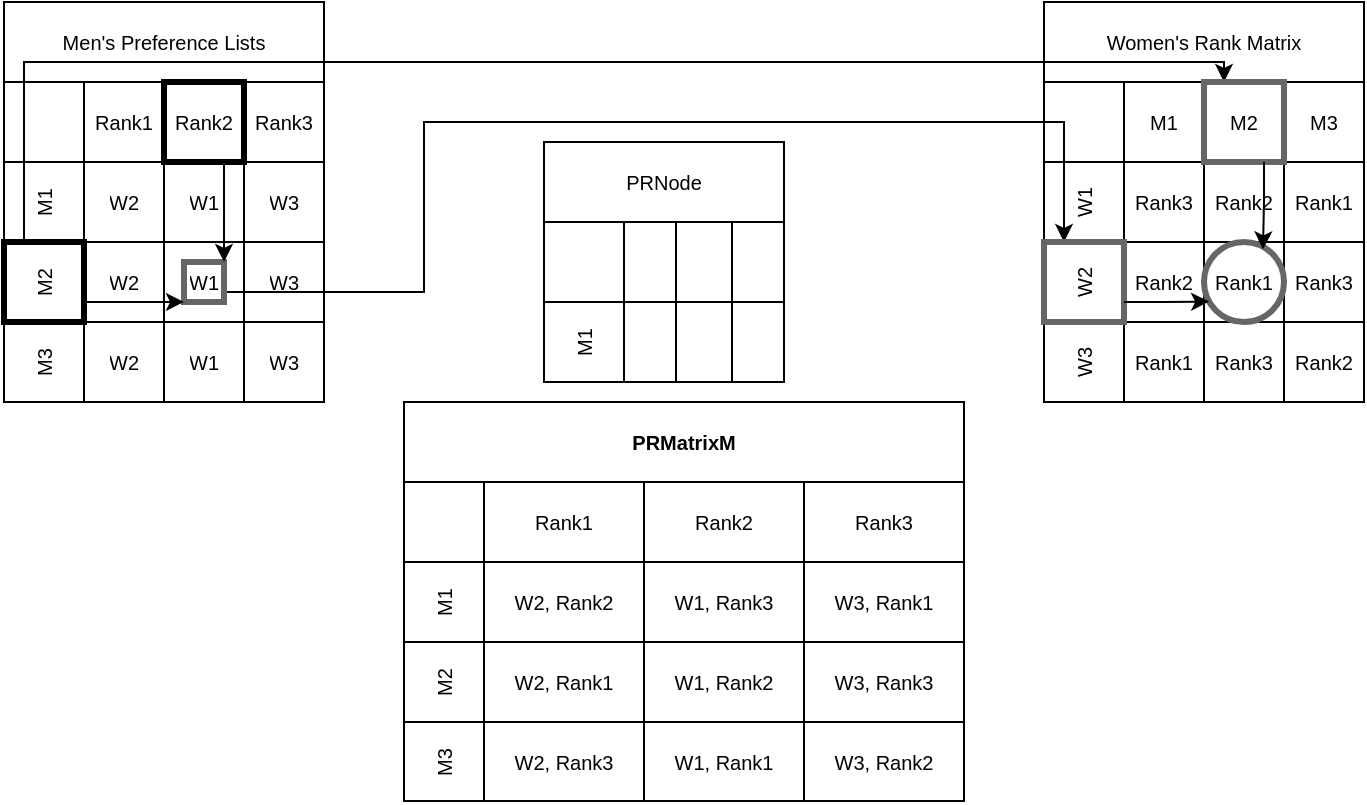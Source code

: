 <mxfile version="24.6.4" type="github">
  <diagram name="Page-1" id="vMLTytokWvOrCjo9vSvv">
    <mxGraphModel dx="1195" dy="451" grid="1" gridSize="10" guides="1" tooltips="1" connect="1" arrows="1" fold="1" page="1" pageScale="1" pageWidth="2339" pageHeight="3300" math="0" shadow="0">
      <root>
        <mxCell id="0" />
        <mxCell id="1" parent="0" />
        <mxCell id="kaPdP8XmIXaBj53WBzwW-1" value="Men&#39;s Preference Lists" style="shape=table;startSize=40;container=1;collapsible=0;childLayout=tableLayout;resizeLast=0;resizeLastRow=0;fontStyle=0;fontSize=10;" parent="1" vertex="1">
          <mxGeometry x="40" y="40" width="160" height="200" as="geometry" />
        </mxCell>
        <mxCell id="kaPdP8XmIXaBj53WBzwW-2" value="" style="shape=tableRow;horizontal=0;startSize=40;swimlaneHead=0;swimlaneBody=0;strokeColor=inherit;top=0;left=0;bottom=0;right=0;collapsible=0;dropTarget=0;fillColor=none;points=[[0,0.5],[1,0.5]];portConstraint=eastwest;fontSize=10;" parent="kaPdP8XmIXaBj53WBzwW-1" vertex="1">
          <mxGeometry y="40" width="160" height="40" as="geometry" />
        </mxCell>
        <mxCell id="kaPdP8XmIXaBj53WBzwW-3" value="&lt;font style=&quot;font-size: 10px;&quot;&gt;Rank1&lt;/font&gt;" style="shape=partialRectangle;html=1;whiteSpace=wrap;connectable=0;strokeColor=inherit;overflow=hidden;fillColor=none;top=0;left=0;bottom=0;right=0;pointerEvents=1;fontSize=10;strokeWidth=1;" parent="kaPdP8XmIXaBj53WBzwW-2" vertex="1">
          <mxGeometry x="40" width="40" height="40" as="geometry">
            <mxRectangle width="40" height="40" as="alternateBounds" />
          </mxGeometry>
        </mxCell>
        <mxCell id="kaPdP8XmIXaBj53WBzwW-4" value="Rank2" style="shape=partialRectangle;html=1;whiteSpace=wrap;connectable=0;strokeColor=inherit;overflow=hidden;fillColor=none;top=0;left=0;bottom=0;right=0;pointerEvents=1;fontSize=10;" parent="kaPdP8XmIXaBj53WBzwW-2" vertex="1">
          <mxGeometry x="80" width="40" height="40" as="geometry">
            <mxRectangle width="40" height="40" as="alternateBounds" />
          </mxGeometry>
        </mxCell>
        <mxCell id="kaPdP8XmIXaBj53WBzwW-5" value="Rank3" style="shape=partialRectangle;html=1;whiteSpace=wrap;connectable=0;strokeColor=inherit;overflow=hidden;fillColor=none;top=0;left=0;bottom=0;right=0;pointerEvents=1;strokeWidth=1;resizeWidth=1;resizeHeight=1;fontSize=10;" parent="kaPdP8XmIXaBj53WBzwW-2" vertex="1">
          <mxGeometry x="120" width="40" height="40" as="geometry">
            <mxRectangle width="40" height="40" as="alternateBounds" />
          </mxGeometry>
        </mxCell>
        <mxCell id="kaPdP8XmIXaBj53WBzwW-6" value="M1" style="shape=tableRow;horizontal=0;startSize=40;swimlaneHead=0;swimlaneBody=0;strokeColor=inherit;top=0;left=0;bottom=0;right=0;collapsible=0;dropTarget=0;fillColor=none;points=[[0,0.5],[1,0.5]];portConstraint=eastwest;fontSize=10;" parent="kaPdP8XmIXaBj53WBzwW-1" vertex="1">
          <mxGeometry y="80" width="160" height="40" as="geometry" />
        </mxCell>
        <mxCell id="kaPdP8XmIXaBj53WBzwW-7" value="W2" style="shape=partialRectangle;html=1;whiteSpace=wrap;connectable=0;overflow=hidden;top=0;left=0;bottom=0;right=0;pointerEvents=1;strokeColor=default;fillColor=none;fontSize=10;" parent="kaPdP8XmIXaBj53WBzwW-6" vertex="1">
          <mxGeometry x="40" width="40" height="40" as="geometry">
            <mxRectangle width="40" height="40" as="alternateBounds" />
          </mxGeometry>
        </mxCell>
        <mxCell id="kaPdP8XmIXaBj53WBzwW-8" value="W1" style="shape=partialRectangle;html=1;whiteSpace=wrap;connectable=0;overflow=hidden;top=0;left=0;bottom=0;right=0;pointerEvents=1;fillColor=none;labelBackgroundColor=none;labelBorderColor=none;strokeColor=default;shadow=0;resizable=1;resizeWidth=0;metaEdit=0;backgroundOutline=0;fontSize=10;" parent="kaPdP8XmIXaBj53WBzwW-6" vertex="1">
          <mxGeometry x="80" width="40" height="40" as="geometry">
            <mxRectangle width="40" height="40" as="alternateBounds" />
          </mxGeometry>
        </mxCell>
        <mxCell id="kaPdP8XmIXaBj53WBzwW-9" value="W3" style="shape=partialRectangle;html=1;whiteSpace=wrap;connectable=0;overflow=hidden;top=0;left=0;bottom=0;right=0;pointerEvents=1;fillColor=none;fontSize=10;" parent="kaPdP8XmIXaBj53WBzwW-6" vertex="1">
          <mxGeometry x="120" width="40" height="40" as="geometry">
            <mxRectangle width="40" height="40" as="alternateBounds" />
          </mxGeometry>
        </mxCell>
        <mxCell id="kaPdP8XmIXaBj53WBzwW-10" value="M2" style="shape=tableRow;horizontal=0;startSize=40;swimlaneHead=0;swimlaneBody=0;strokeColor=inherit;top=0;left=0;bottom=0;right=0;collapsible=0;dropTarget=0;fillColor=none;points=[[0,0.5],[1,0.5]];portConstraint=eastwest;fontSize=10;" parent="kaPdP8XmIXaBj53WBzwW-1" vertex="1">
          <mxGeometry y="120" width="160" height="40" as="geometry" />
        </mxCell>
        <mxCell id="kaPdP8XmIXaBj53WBzwW-11" value="W2" style="shape=partialRectangle;html=1;whiteSpace=wrap;connectable=0;overflow=hidden;top=0;left=0;bottom=0;right=0;pointerEvents=1;strokeOpacity=100;fillColor=none;fontSize=10;" parent="kaPdP8XmIXaBj53WBzwW-10" vertex="1">
          <mxGeometry x="40" width="40" height="40" as="geometry">
            <mxRectangle width="40" height="40" as="alternateBounds" />
          </mxGeometry>
        </mxCell>
        <mxCell id="kaPdP8XmIXaBj53WBzwW-12" value="W1" style="shape=partialRectangle;html=1;whiteSpace=wrap;connectable=0;strokeColor=inherit;overflow=hidden;fillColor=none;top=0;left=0;bottom=0;right=0;pointerEvents=1;fontSize=10;" parent="kaPdP8XmIXaBj53WBzwW-10" vertex="1">
          <mxGeometry x="80" width="40" height="40" as="geometry">
            <mxRectangle width="40" height="40" as="alternateBounds" />
          </mxGeometry>
        </mxCell>
        <mxCell id="kaPdP8XmIXaBj53WBzwW-13" value="W3" style="shape=partialRectangle;html=1;whiteSpace=wrap;connectable=0;strokeColor=inherit;overflow=hidden;fillColor=none;top=0;left=0;bottom=0;right=0;pointerEvents=1;fontSize=10;" parent="kaPdP8XmIXaBj53WBzwW-10" vertex="1">
          <mxGeometry x="120" width="40" height="40" as="geometry">
            <mxRectangle width="40" height="40" as="alternateBounds" />
          </mxGeometry>
        </mxCell>
        <mxCell id="kaPdP8XmIXaBj53WBzwW-14" value="M3" style="shape=tableRow;horizontal=0;startSize=40;swimlaneHead=0;swimlaneBody=0;strokeColor=inherit;top=0;left=0;bottom=0;right=0;collapsible=0;dropTarget=0;fillColor=none;points=[[0,0.5],[1,0.5]];portConstraint=eastwest;fontSize=10;" parent="kaPdP8XmIXaBj53WBzwW-1" vertex="1">
          <mxGeometry y="160" width="160" height="40" as="geometry" />
        </mxCell>
        <mxCell id="kaPdP8XmIXaBj53WBzwW-15" value="W2" style="shape=partialRectangle;html=1;whiteSpace=wrap;connectable=0;overflow=hidden;top=0;left=0;bottom=0;right=0;pointerEvents=1;fillColor=none;fontSize=10;" parent="kaPdP8XmIXaBj53WBzwW-14" vertex="1">
          <mxGeometry x="40" width="40" height="40" as="geometry">
            <mxRectangle width="40" height="40" as="alternateBounds" />
          </mxGeometry>
        </mxCell>
        <mxCell id="kaPdP8XmIXaBj53WBzwW-16" value="W1" style="shape=partialRectangle;html=1;whiteSpace=wrap;connectable=0;overflow=hidden;top=0;left=0;bottom=0;right=0;pointerEvents=1;fillColor=none;fontSize=10;" parent="kaPdP8XmIXaBj53WBzwW-14" vertex="1">
          <mxGeometry x="80" width="40" height="40" as="geometry">
            <mxRectangle width="40" height="40" as="alternateBounds" />
          </mxGeometry>
        </mxCell>
        <mxCell id="kaPdP8XmIXaBj53WBzwW-17" value="W3" style="shape=partialRectangle;html=1;whiteSpace=wrap;connectable=0;strokeColor=inherit;overflow=hidden;fillColor=none;top=0;left=0;bottom=0;right=0;pointerEvents=1;fontSize=10;" parent="kaPdP8XmIXaBj53WBzwW-14" vertex="1">
          <mxGeometry x="120" width="40" height="40" as="geometry">
            <mxRectangle width="40" height="40" as="alternateBounds" />
          </mxGeometry>
        </mxCell>
        <mxCell id="kaPdP8XmIXaBj53WBzwW-24" value="Women&#39;s Rank Matrix" style="shape=table;startSize=40;container=1;collapsible=0;childLayout=tableLayout;resizeLast=0;resizeLastRow=0;fontStyle=0;fontSize=10;" parent="1" vertex="1">
          <mxGeometry x="560" y="40" width="160" height="200" as="geometry" />
        </mxCell>
        <mxCell id="kaPdP8XmIXaBj53WBzwW-25" value="" style="shape=tableRow;horizontal=0;startSize=40;swimlaneHead=0;swimlaneBody=0;strokeColor=inherit;top=0;left=0;bottom=0;right=0;collapsible=0;dropTarget=0;fillColor=none;points=[[0,0.5],[1,0.5]];portConstraint=eastwest;fontSize=10;" parent="kaPdP8XmIXaBj53WBzwW-24" vertex="1">
          <mxGeometry y="40" width="160" height="40" as="geometry" />
        </mxCell>
        <mxCell id="kaPdP8XmIXaBj53WBzwW-26" value="M1" style="shape=partialRectangle;html=1;whiteSpace=wrap;connectable=0;strokeColor=inherit;overflow=hidden;fillColor=none;top=0;left=0;bottom=0;right=0;pointerEvents=1;fontSize=10;" parent="kaPdP8XmIXaBj53WBzwW-25" vertex="1">
          <mxGeometry x="40" width="40" height="40" as="geometry">
            <mxRectangle width="40" height="40" as="alternateBounds" />
          </mxGeometry>
        </mxCell>
        <mxCell id="kaPdP8XmIXaBj53WBzwW-27" value="M2" style="shape=partialRectangle;html=1;whiteSpace=wrap;connectable=0;strokeColor=inherit;overflow=hidden;fillColor=none;top=0;left=0;bottom=0;right=0;pointerEvents=1;fontSize=10;" parent="kaPdP8XmIXaBj53WBzwW-25" vertex="1">
          <mxGeometry x="80" width="40" height="40" as="geometry">
            <mxRectangle width="40" height="40" as="alternateBounds" />
          </mxGeometry>
        </mxCell>
        <mxCell id="kaPdP8XmIXaBj53WBzwW-28" value="M3" style="shape=partialRectangle;html=1;whiteSpace=wrap;connectable=0;strokeColor=inherit;overflow=hidden;fillColor=none;top=0;left=0;bottom=0;right=0;pointerEvents=1;strokeWidth=1;resizeWidth=1;resizeHeight=1;fontSize=10;" parent="kaPdP8XmIXaBj53WBzwW-25" vertex="1">
          <mxGeometry x="120" width="40" height="40" as="geometry">
            <mxRectangle width="40" height="40" as="alternateBounds" />
          </mxGeometry>
        </mxCell>
        <mxCell id="kaPdP8XmIXaBj53WBzwW-29" value="W1" style="shape=tableRow;horizontal=0;startSize=40;swimlaneHead=0;swimlaneBody=0;strokeColor=inherit;top=0;left=0;bottom=0;right=0;collapsible=0;dropTarget=0;fillColor=none;points=[[0,0.5],[1,0.5]];portConstraint=eastwest;fontSize=10;" parent="kaPdP8XmIXaBj53WBzwW-24" vertex="1">
          <mxGeometry y="80" width="160" height="40" as="geometry" />
        </mxCell>
        <mxCell id="kaPdP8XmIXaBj53WBzwW-30" value="Rank3" style="shape=partialRectangle;html=1;whiteSpace=wrap;connectable=0;strokeColor=inherit;overflow=hidden;fillColor=none;top=0;left=0;bottom=0;right=0;pointerEvents=1;fontSize=10;" parent="kaPdP8XmIXaBj53WBzwW-29" vertex="1">
          <mxGeometry x="40" width="40" height="40" as="geometry">
            <mxRectangle width="40" height="40" as="alternateBounds" />
          </mxGeometry>
        </mxCell>
        <mxCell id="kaPdP8XmIXaBj53WBzwW-31" value="Rank2" style="shape=partialRectangle;html=1;whiteSpace=wrap;connectable=0;strokeColor=inherit;overflow=hidden;fillColor=none;top=0;left=0;bottom=0;right=0;pointerEvents=1;fontSize=10;" parent="kaPdP8XmIXaBj53WBzwW-29" vertex="1">
          <mxGeometry x="80" width="40" height="40" as="geometry">
            <mxRectangle width="40" height="40" as="alternateBounds" />
          </mxGeometry>
        </mxCell>
        <mxCell id="kaPdP8XmIXaBj53WBzwW-32" value="Rank1" style="shape=partialRectangle;html=1;whiteSpace=wrap;connectable=0;strokeColor=inherit;overflow=hidden;fillColor=none;top=0;left=0;bottom=0;right=0;pointerEvents=1;fontSize=10;" parent="kaPdP8XmIXaBj53WBzwW-29" vertex="1">
          <mxGeometry x="120" width="40" height="40" as="geometry">
            <mxRectangle width="40" height="40" as="alternateBounds" />
          </mxGeometry>
        </mxCell>
        <mxCell id="kaPdP8XmIXaBj53WBzwW-33" value="W2" style="shape=tableRow;horizontal=0;startSize=40;swimlaneHead=0;swimlaneBody=0;strokeColor=inherit;top=0;left=0;bottom=0;right=0;collapsible=0;dropTarget=0;fillColor=none;points=[[0,0.5],[1,0.5]];portConstraint=eastwest;fontSize=10;" parent="kaPdP8XmIXaBj53WBzwW-24" vertex="1">
          <mxGeometry y="120" width="160" height="40" as="geometry" />
        </mxCell>
        <mxCell id="kaPdP8XmIXaBj53WBzwW-34" value="Rank2" style="shape=partialRectangle;html=1;whiteSpace=wrap;connectable=0;strokeColor=inherit;overflow=hidden;fillColor=none;top=0;left=0;bottom=0;right=0;pointerEvents=1;fontSize=10;" parent="kaPdP8XmIXaBj53WBzwW-33" vertex="1">
          <mxGeometry x="40" width="40" height="40" as="geometry">
            <mxRectangle width="40" height="40" as="alternateBounds" />
          </mxGeometry>
        </mxCell>
        <mxCell id="kaPdP8XmIXaBj53WBzwW-35" value="Rank1" style="shape=partialRectangle;html=1;whiteSpace=wrap;connectable=0;strokeColor=inherit;overflow=hidden;fillColor=none;top=0;left=0;bottom=0;right=0;pointerEvents=1;fontSize=10;" parent="kaPdP8XmIXaBj53WBzwW-33" vertex="1">
          <mxGeometry x="80" width="40" height="40" as="geometry">
            <mxRectangle width="40" height="40" as="alternateBounds" />
          </mxGeometry>
        </mxCell>
        <mxCell id="kaPdP8XmIXaBj53WBzwW-36" value="Rank3" style="shape=partialRectangle;html=1;whiteSpace=wrap;connectable=0;strokeColor=inherit;overflow=hidden;fillColor=none;top=0;left=0;bottom=0;right=0;pointerEvents=1;fontSize=10;" parent="kaPdP8XmIXaBj53WBzwW-33" vertex="1">
          <mxGeometry x="120" width="40" height="40" as="geometry">
            <mxRectangle width="40" height="40" as="alternateBounds" />
          </mxGeometry>
        </mxCell>
        <mxCell id="kaPdP8XmIXaBj53WBzwW-37" value="W3" style="shape=tableRow;horizontal=0;startSize=40;swimlaneHead=0;swimlaneBody=0;strokeColor=inherit;top=0;left=0;bottom=0;right=0;collapsible=0;dropTarget=0;fillColor=none;points=[[0,0.5],[1,0.5]];portConstraint=eastwest;fontSize=10;" parent="kaPdP8XmIXaBj53WBzwW-24" vertex="1">
          <mxGeometry y="160" width="160" height="40" as="geometry" />
        </mxCell>
        <mxCell id="kaPdP8XmIXaBj53WBzwW-38" value="Rank1" style="shape=partialRectangle;html=1;whiteSpace=wrap;connectable=0;strokeColor=inherit;overflow=hidden;fillColor=none;top=0;left=0;bottom=0;right=0;pointerEvents=1;fontSize=10;" parent="kaPdP8XmIXaBj53WBzwW-37" vertex="1">
          <mxGeometry x="40" width="40" height="40" as="geometry">
            <mxRectangle width="40" height="40" as="alternateBounds" />
          </mxGeometry>
        </mxCell>
        <mxCell id="kaPdP8XmIXaBj53WBzwW-39" value="Rank3" style="shape=partialRectangle;html=1;whiteSpace=wrap;connectable=0;strokeColor=inherit;overflow=hidden;fillColor=none;top=0;left=0;bottom=0;right=0;pointerEvents=1;fontSize=10;" parent="kaPdP8XmIXaBj53WBzwW-37" vertex="1">
          <mxGeometry x="80" width="40" height="40" as="geometry">
            <mxRectangle width="40" height="40" as="alternateBounds" />
          </mxGeometry>
        </mxCell>
        <mxCell id="kaPdP8XmIXaBj53WBzwW-40" value="Rank2" style="shape=partialRectangle;html=1;whiteSpace=wrap;connectable=0;strokeColor=inherit;overflow=hidden;fillColor=none;top=0;left=0;bottom=0;right=0;pointerEvents=1;fontSize=10;" parent="kaPdP8XmIXaBj53WBzwW-37" vertex="1">
          <mxGeometry x="120" width="40" height="40" as="geometry">
            <mxRectangle width="40" height="40" as="alternateBounds" />
          </mxGeometry>
        </mxCell>
        <mxCell id="kaPdP8XmIXaBj53WBzwW-47" value="PRMatrixM" style="shape=table;startSize=40;container=1;collapsible=0;childLayout=tableLayout;resizeLast=0;resizeLastRow=0;fontStyle=1;fontSize=10;" parent="1" vertex="1">
          <mxGeometry x="240" y="240" width="280" height="199.5" as="geometry" />
        </mxCell>
        <mxCell id="kaPdP8XmIXaBj53WBzwW-48" value="" style="shape=tableRow;horizontal=0;startSize=40;swimlaneHead=0;swimlaneBody=0;strokeColor=inherit;top=0;left=0;bottom=0;right=0;collapsible=0;dropTarget=0;fillColor=none;points=[[0,0.5],[1,0.5]];portConstraint=eastwest;fontSize=10;" parent="kaPdP8XmIXaBj53WBzwW-47" vertex="1">
          <mxGeometry y="40" width="280" height="40" as="geometry" />
        </mxCell>
        <mxCell id="kaPdP8XmIXaBj53WBzwW-49" value="Rank1" style="shape=partialRectangle;html=1;whiteSpace=wrap;connectable=0;strokeColor=inherit;overflow=hidden;fillColor=none;top=0;left=0;bottom=0;right=0;pointerEvents=1;fontSize=10;" parent="kaPdP8XmIXaBj53WBzwW-48" vertex="1">
          <mxGeometry x="40" width="80" height="40" as="geometry">
            <mxRectangle width="80" height="40" as="alternateBounds" />
          </mxGeometry>
        </mxCell>
        <mxCell id="kaPdP8XmIXaBj53WBzwW-50" value="Rank2" style="shape=partialRectangle;html=1;whiteSpace=wrap;connectable=0;strokeColor=inherit;overflow=hidden;fillColor=none;top=0;left=0;bottom=0;right=0;pointerEvents=1;fontSize=10;" parent="kaPdP8XmIXaBj53WBzwW-48" vertex="1">
          <mxGeometry x="120" width="80" height="40" as="geometry">
            <mxRectangle width="80" height="40" as="alternateBounds" />
          </mxGeometry>
        </mxCell>
        <mxCell id="kaPdP8XmIXaBj53WBzwW-51" value="Rank3" style="shape=partialRectangle;html=1;whiteSpace=wrap;connectable=0;strokeColor=inherit;overflow=hidden;fillColor=none;top=0;left=0;bottom=0;right=0;pointerEvents=1;strokeWidth=1;resizeWidth=1;resizeHeight=1;fontSize=10;" parent="kaPdP8XmIXaBj53WBzwW-48" vertex="1">
          <mxGeometry x="200" width="80" height="40" as="geometry">
            <mxRectangle width="80" height="40" as="alternateBounds" />
          </mxGeometry>
        </mxCell>
        <mxCell id="kaPdP8XmIXaBj53WBzwW-52" value="M1" style="shape=tableRow;horizontal=0;startSize=40;swimlaneHead=0;swimlaneBody=0;strokeColor=inherit;top=0;left=0;bottom=0;right=0;collapsible=0;dropTarget=0;fillColor=none;points=[[0,0.5],[1,0.5]];portConstraint=eastwest;fontSize=10;" parent="kaPdP8XmIXaBj53WBzwW-47" vertex="1">
          <mxGeometry y="80" width="280" height="40" as="geometry" />
        </mxCell>
        <mxCell id="kaPdP8XmIXaBj53WBzwW-53" value="W2, Rank2" style="shape=partialRectangle;html=1;whiteSpace=wrap;connectable=0;overflow=hidden;top=0;left=0;bottom=0;right=0;pointerEvents=1;strokeColor=default;fillColor=none;fontSize=10;" parent="kaPdP8XmIXaBj53WBzwW-52" vertex="1">
          <mxGeometry x="40" width="80" height="40" as="geometry">
            <mxRectangle width="80" height="40" as="alternateBounds" />
          </mxGeometry>
        </mxCell>
        <mxCell id="kaPdP8XmIXaBj53WBzwW-54" value="W1, Rank3" style="shape=partialRectangle;html=1;whiteSpace=wrap;connectable=0;overflow=hidden;top=0;left=0;bottom=0;right=0;pointerEvents=1;fillColor=none;labelBackgroundColor=none;labelBorderColor=none;strokeColor=default;shadow=0;resizable=1;resizeWidth=0;metaEdit=0;backgroundOutline=0;fontSize=10;" parent="kaPdP8XmIXaBj53WBzwW-52" vertex="1">
          <mxGeometry x="120" width="80" height="40" as="geometry">
            <mxRectangle width="80" height="40" as="alternateBounds" />
          </mxGeometry>
        </mxCell>
        <mxCell id="kaPdP8XmIXaBj53WBzwW-55" value="W3, Rank1" style="shape=partialRectangle;html=1;whiteSpace=wrap;connectable=0;overflow=hidden;top=0;left=0;bottom=0;right=0;pointerEvents=1;fillColor=none;fontSize=10;" parent="kaPdP8XmIXaBj53WBzwW-52" vertex="1">
          <mxGeometry x="200" width="80" height="40" as="geometry">
            <mxRectangle width="80" height="40" as="alternateBounds" />
          </mxGeometry>
        </mxCell>
        <mxCell id="kaPdP8XmIXaBj53WBzwW-56" value="M2" style="shape=tableRow;horizontal=0;startSize=40;swimlaneHead=0;swimlaneBody=0;strokeColor=inherit;top=0;left=0;bottom=0;right=0;collapsible=0;dropTarget=0;fillColor=none;points=[[0,0.5],[1,0.5]];portConstraint=eastwest;fontSize=10;" parent="kaPdP8XmIXaBj53WBzwW-47" vertex="1">
          <mxGeometry y="120" width="280" height="40" as="geometry" />
        </mxCell>
        <mxCell id="kaPdP8XmIXaBj53WBzwW-57" value="W2, Rank1" style="shape=partialRectangle;html=1;whiteSpace=wrap;connectable=0;overflow=hidden;top=0;left=0;bottom=0;right=0;pointerEvents=1;strokeOpacity=100;fillColor=none;fontSize=10;" parent="kaPdP8XmIXaBj53WBzwW-56" vertex="1">
          <mxGeometry x="40" width="80" height="40" as="geometry">
            <mxRectangle width="80" height="40" as="alternateBounds" />
          </mxGeometry>
        </mxCell>
        <mxCell id="kaPdP8XmIXaBj53WBzwW-58" value="W1, Rank2" style="shape=partialRectangle;html=1;whiteSpace=wrap;connectable=0;strokeColor=inherit;overflow=hidden;fillColor=none;top=0;left=0;bottom=0;right=0;pointerEvents=1;fontSize=10;" parent="kaPdP8XmIXaBj53WBzwW-56" vertex="1">
          <mxGeometry x="120" width="80" height="40" as="geometry">
            <mxRectangle width="80" height="40" as="alternateBounds" />
          </mxGeometry>
        </mxCell>
        <mxCell id="kaPdP8XmIXaBj53WBzwW-59" value="W3, Rank3" style="shape=partialRectangle;html=1;whiteSpace=wrap;connectable=0;strokeColor=inherit;overflow=hidden;fillColor=none;top=0;left=0;bottom=0;right=0;pointerEvents=1;fontSize=10;" parent="kaPdP8XmIXaBj53WBzwW-56" vertex="1">
          <mxGeometry x="200" width="80" height="40" as="geometry">
            <mxRectangle width="80" height="40" as="alternateBounds" />
          </mxGeometry>
        </mxCell>
        <mxCell id="kaPdP8XmIXaBj53WBzwW-60" value="M3" style="shape=tableRow;horizontal=0;startSize=40;swimlaneHead=0;swimlaneBody=0;strokeColor=inherit;top=0;left=0;bottom=0;right=0;collapsible=0;dropTarget=0;fillColor=none;points=[[0,0.5],[1,0.5]];portConstraint=eastwest;fontSize=10;" parent="kaPdP8XmIXaBj53WBzwW-47" vertex="1">
          <mxGeometry y="160" width="280" height="40" as="geometry" />
        </mxCell>
        <mxCell id="kaPdP8XmIXaBj53WBzwW-61" value="W2, Rank3" style="shape=partialRectangle;html=1;whiteSpace=wrap;connectable=0;overflow=hidden;top=0;left=0;bottom=0;right=0;pointerEvents=1;fillColor=none;fontSize=10;" parent="kaPdP8XmIXaBj53WBzwW-60" vertex="1">
          <mxGeometry x="40" width="80" height="40" as="geometry">
            <mxRectangle width="80" height="40" as="alternateBounds" />
          </mxGeometry>
        </mxCell>
        <mxCell id="kaPdP8XmIXaBj53WBzwW-62" value="W1, Rank1" style="shape=partialRectangle;html=1;whiteSpace=wrap;connectable=0;overflow=hidden;top=0;left=0;bottom=0;right=0;pointerEvents=1;fillColor=none;fontSize=10;" parent="kaPdP8XmIXaBj53WBzwW-60" vertex="1">
          <mxGeometry x="120" width="80" height="40" as="geometry">
            <mxRectangle width="80" height="40" as="alternateBounds" />
          </mxGeometry>
        </mxCell>
        <mxCell id="kaPdP8XmIXaBj53WBzwW-63" value="W3, Rank2" style="shape=partialRectangle;html=1;whiteSpace=wrap;connectable=0;strokeColor=inherit;overflow=hidden;fillColor=none;top=0;left=0;bottom=0;right=0;pointerEvents=1;fontSize=10;" parent="kaPdP8XmIXaBj53WBzwW-60" vertex="1">
          <mxGeometry x="200" width="80" height="40" as="geometry">
            <mxRectangle width="80" height="40" as="alternateBounds" />
          </mxGeometry>
        </mxCell>
        <mxCell id="FKIhmJ0GrVmApkQtwuMD-74" style="edgeStyle=orthogonalEdgeStyle;rounded=0;orthogonalLoop=1;jettySize=auto;html=1;exitX=1;exitY=0.75;exitDx=0;exitDy=0;entryX=0.25;entryY=0;entryDx=0;entryDy=0;" edge="1" parent="1" source="kaPdP8XmIXaBj53WBzwW-64" target="FKIhmJ0GrVmApkQtwuMD-63">
          <mxGeometry relative="1" as="geometry">
            <Array as="points">
              <mxPoint x="250" y="185" />
              <mxPoint x="250" y="100" />
              <mxPoint x="570" y="100" />
            </Array>
          </mxGeometry>
        </mxCell>
        <mxCell id="kaPdP8XmIXaBj53WBzwW-64" value="" style="whiteSpace=wrap;html=1;fillColor=none;strokeWidth=3;strokeColor=#666666;" parent="1" vertex="1">
          <mxGeometry x="130" y="170" width="20" height="20" as="geometry" />
        </mxCell>
        <mxCell id="kaPdP8XmIXaBj53WBzwW-70" value="" style="ellipse;whiteSpace=wrap;html=1;fillColor=none;strokeWidth=3;strokeColor=#666666;" parent="1" vertex="1">
          <mxGeometry x="640" y="160" width="40" height="40" as="geometry" />
        </mxCell>
        <mxCell id="FKIhmJ0GrVmApkQtwuMD-43" value="PRNode" style="shape=table;startSize=40;container=1;collapsible=0;childLayout=tableLayout;resizeLast=0;resizeLastRow=0;fontStyle=0;fontSize=10;" vertex="1" parent="1">
          <mxGeometry x="310" y="110" width="120" height="120" as="geometry" />
        </mxCell>
        <mxCell id="FKIhmJ0GrVmApkQtwuMD-44" value="" style="shape=tableRow;horizontal=0;startSize=40;swimlaneHead=0;swimlaneBody=0;strokeColor=inherit;top=0;left=0;bottom=0;right=0;collapsible=0;dropTarget=0;fillColor=none;points=[[0,0.5],[1,0.5]];portConstraint=eastwest;fontSize=10;" vertex="1" parent="FKIhmJ0GrVmApkQtwuMD-43">
          <mxGeometry y="40" width="120" height="40" as="geometry" />
        </mxCell>
        <mxCell id="FKIhmJ0GrVmApkQtwuMD-45" value="" style="shape=partialRectangle;html=1;whiteSpace=wrap;connectable=0;strokeColor=inherit;overflow=hidden;fillColor=none;top=0;left=0;bottom=0;right=0;pointerEvents=1;fontSize=10;" vertex="1" parent="FKIhmJ0GrVmApkQtwuMD-44">
          <mxGeometry x="40" width="26" height="40" as="geometry">
            <mxRectangle width="26" height="40" as="alternateBounds" />
          </mxGeometry>
        </mxCell>
        <mxCell id="FKIhmJ0GrVmApkQtwuMD-46" value="" style="shape=partialRectangle;html=1;whiteSpace=wrap;connectable=0;strokeColor=inherit;overflow=hidden;fillColor=none;top=0;left=0;bottom=0;right=0;pointerEvents=1;fontSize=10;" vertex="1" parent="FKIhmJ0GrVmApkQtwuMD-44">
          <mxGeometry x="66" width="28" height="40" as="geometry">
            <mxRectangle width="28" height="40" as="alternateBounds" />
          </mxGeometry>
        </mxCell>
        <mxCell id="FKIhmJ0GrVmApkQtwuMD-47" value="" style="shape=partialRectangle;html=1;whiteSpace=wrap;connectable=0;strokeColor=inherit;overflow=hidden;fillColor=none;top=0;left=0;bottom=0;right=0;pointerEvents=1;strokeWidth=1;resizeWidth=1;resizeHeight=1;fontSize=10;" vertex="1" parent="FKIhmJ0GrVmApkQtwuMD-44">
          <mxGeometry x="94" width="26" height="40" as="geometry">
            <mxRectangle width="26" height="40" as="alternateBounds" />
          </mxGeometry>
        </mxCell>
        <mxCell id="FKIhmJ0GrVmApkQtwuMD-48" value="M1" style="shape=tableRow;horizontal=0;startSize=40;swimlaneHead=0;swimlaneBody=0;strokeColor=inherit;top=0;left=0;bottom=0;right=0;collapsible=0;dropTarget=0;fillColor=none;points=[[0,0.5],[1,0.5]];portConstraint=eastwest;fontSize=10;" vertex="1" parent="FKIhmJ0GrVmApkQtwuMD-43">
          <mxGeometry y="80" width="120" height="40" as="geometry" />
        </mxCell>
        <mxCell id="FKIhmJ0GrVmApkQtwuMD-49" value="" style="shape=partialRectangle;html=1;whiteSpace=wrap;connectable=0;overflow=hidden;top=0;left=0;bottom=0;right=0;pointerEvents=1;strokeColor=default;fillColor=none;fontSize=10;" vertex="1" parent="FKIhmJ0GrVmApkQtwuMD-48">
          <mxGeometry x="40" width="26" height="40" as="geometry">
            <mxRectangle width="26" height="40" as="alternateBounds" />
          </mxGeometry>
        </mxCell>
        <mxCell id="FKIhmJ0GrVmApkQtwuMD-50" value="" style="shape=partialRectangle;html=1;whiteSpace=wrap;connectable=0;overflow=hidden;top=0;left=0;bottom=0;right=0;pointerEvents=1;fillColor=none;labelBackgroundColor=none;labelBorderColor=none;strokeColor=default;shadow=0;resizable=1;resizeWidth=0;metaEdit=0;backgroundOutline=0;fontSize=10;" vertex="1" parent="FKIhmJ0GrVmApkQtwuMD-48">
          <mxGeometry x="66" width="28" height="40" as="geometry">
            <mxRectangle width="28" height="40" as="alternateBounds" />
          </mxGeometry>
        </mxCell>
        <mxCell id="FKIhmJ0GrVmApkQtwuMD-51" value="" style="shape=partialRectangle;html=1;whiteSpace=wrap;connectable=0;overflow=hidden;top=0;left=0;bottom=0;right=0;pointerEvents=1;fillColor=none;fontSize=10;" vertex="1" parent="FKIhmJ0GrVmApkQtwuMD-48">
          <mxGeometry x="94" width="26" height="40" as="geometry">
            <mxRectangle width="26" height="40" as="alternateBounds" />
          </mxGeometry>
        </mxCell>
        <mxCell id="FKIhmJ0GrVmApkQtwuMD-71" style="edgeStyle=orthogonalEdgeStyle;rounded=0;orthogonalLoop=1;jettySize=auto;html=1;exitX=1;exitY=0.75;exitDx=0;exitDy=0;" edge="1" parent="1" source="FKIhmJ0GrVmApkQtwuMD-60">
          <mxGeometry relative="1" as="geometry">
            <mxPoint x="130" y="189.974" as="targetPoint" />
          </mxGeometry>
        </mxCell>
        <mxCell id="FKIhmJ0GrVmApkQtwuMD-73" style="edgeStyle=orthogonalEdgeStyle;rounded=0;orthogonalLoop=1;jettySize=auto;html=1;exitX=0.25;exitY=0;exitDx=0;exitDy=0;entryX=0.25;entryY=0;entryDx=0;entryDy=0;" edge="1" parent="1" source="FKIhmJ0GrVmApkQtwuMD-60" target="FKIhmJ0GrVmApkQtwuMD-62">
          <mxGeometry relative="1" as="geometry">
            <Array as="points">
              <mxPoint x="50" y="70" />
              <mxPoint x="650" y="70" />
            </Array>
          </mxGeometry>
        </mxCell>
        <mxCell id="FKIhmJ0GrVmApkQtwuMD-60" value="" style="whiteSpace=wrap;html=1;fillColor=none;strokeWidth=3;strokeColor=default;" vertex="1" parent="1">
          <mxGeometry x="40" y="160" width="40" height="40" as="geometry" />
        </mxCell>
        <mxCell id="FKIhmJ0GrVmApkQtwuMD-69" style="edgeStyle=orthogonalEdgeStyle;rounded=0;orthogonalLoop=1;jettySize=auto;html=1;exitX=0.75;exitY=1;exitDx=0;exitDy=0;entryX=1;entryY=0;entryDx=0;entryDy=0;" edge="1" parent="1" source="FKIhmJ0GrVmApkQtwuMD-61" target="kaPdP8XmIXaBj53WBzwW-64">
          <mxGeometry relative="1" as="geometry" />
        </mxCell>
        <mxCell id="FKIhmJ0GrVmApkQtwuMD-61" value="" style="whiteSpace=wrap;html=1;fillColor=none;strokeWidth=3;strokeColor=default;" vertex="1" parent="1">
          <mxGeometry x="120" y="80" width="40" height="40" as="geometry" />
        </mxCell>
        <mxCell id="FKIhmJ0GrVmApkQtwuMD-62" value="" style="whiteSpace=wrap;html=1;fillColor=none;strokeWidth=3;strokeColor=#666666;" vertex="1" parent="1">
          <mxGeometry x="640" y="80" width="40" height="40" as="geometry" />
        </mxCell>
        <mxCell id="FKIhmJ0GrVmApkQtwuMD-63" value="" style="whiteSpace=wrap;html=1;fillColor=none;strokeWidth=3;strokeColor=#666666;" vertex="1" parent="1">
          <mxGeometry x="560" y="160" width="40" height="40" as="geometry" />
        </mxCell>
        <mxCell id="FKIhmJ0GrVmApkQtwuMD-75" style="edgeStyle=orthogonalEdgeStyle;rounded=0;orthogonalLoop=1;jettySize=auto;html=1;exitX=1;exitY=0.75;exitDx=0;exitDy=0;entryX=0.064;entryY=0.745;entryDx=0;entryDy=0;entryPerimeter=0;" edge="1" parent="1" source="FKIhmJ0GrVmApkQtwuMD-63" target="kaPdP8XmIXaBj53WBzwW-70">
          <mxGeometry relative="1" as="geometry" />
        </mxCell>
        <mxCell id="FKIhmJ0GrVmApkQtwuMD-78" style="edgeStyle=orthogonalEdgeStyle;rounded=0;orthogonalLoop=1;jettySize=auto;html=1;exitX=0.75;exitY=1;exitDx=0;exitDy=0;entryX=0.737;entryY=0.092;entryDx=0;entryDy=0;entryPerimeter=0;" edge="1" parent="1" source="FKIhmJ0GrVmApkQtwuMD-62" target="kaPdP8XmIXaBj53WBzwW-70">
          <mxGeometry relative="1" as="geometry" />
        </mxCell>
      </root>
    </mxGraphModel>
  </diagram>
</mxfile>

